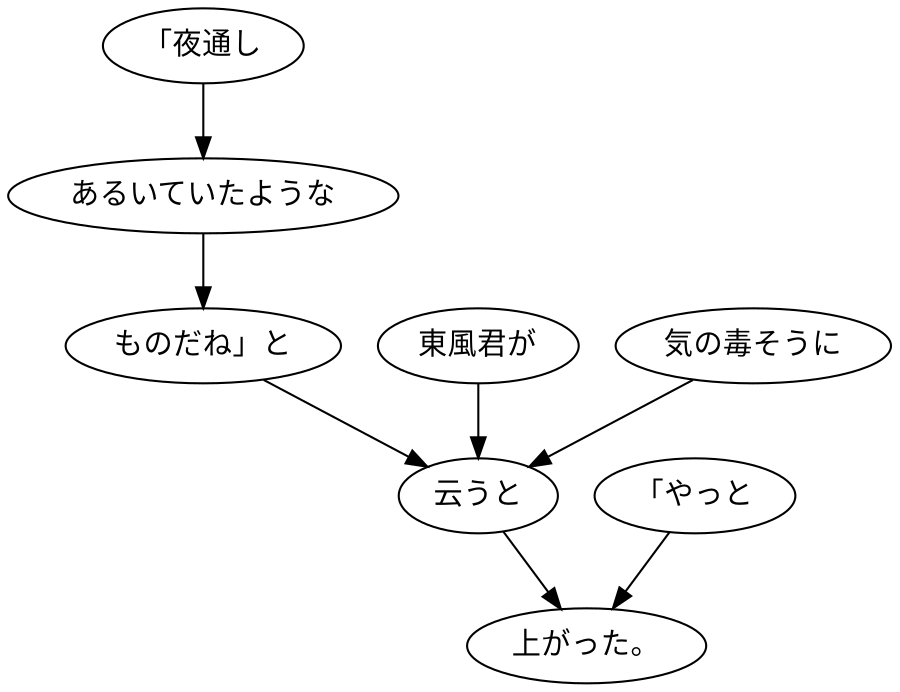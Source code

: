 digraph graph8126 {
	node0 [label="「夜通し"];
	node1 [label="あるいていたような"];
	node2 [label="ものだね」と"];
	node3 [label="東風君が"];
	node4 [label="気の毒そうに"];
	node5 [label="云うと"];
	node6 [label="「やっと"];
	node7 [label="上がった。"];
	node0 -> node1;
	node1 -> node2;
	node2 -> node5;
	node3 -> node5;
	node4 -> node5;
	node5 -> node7;
	node6 -> node7;
}
